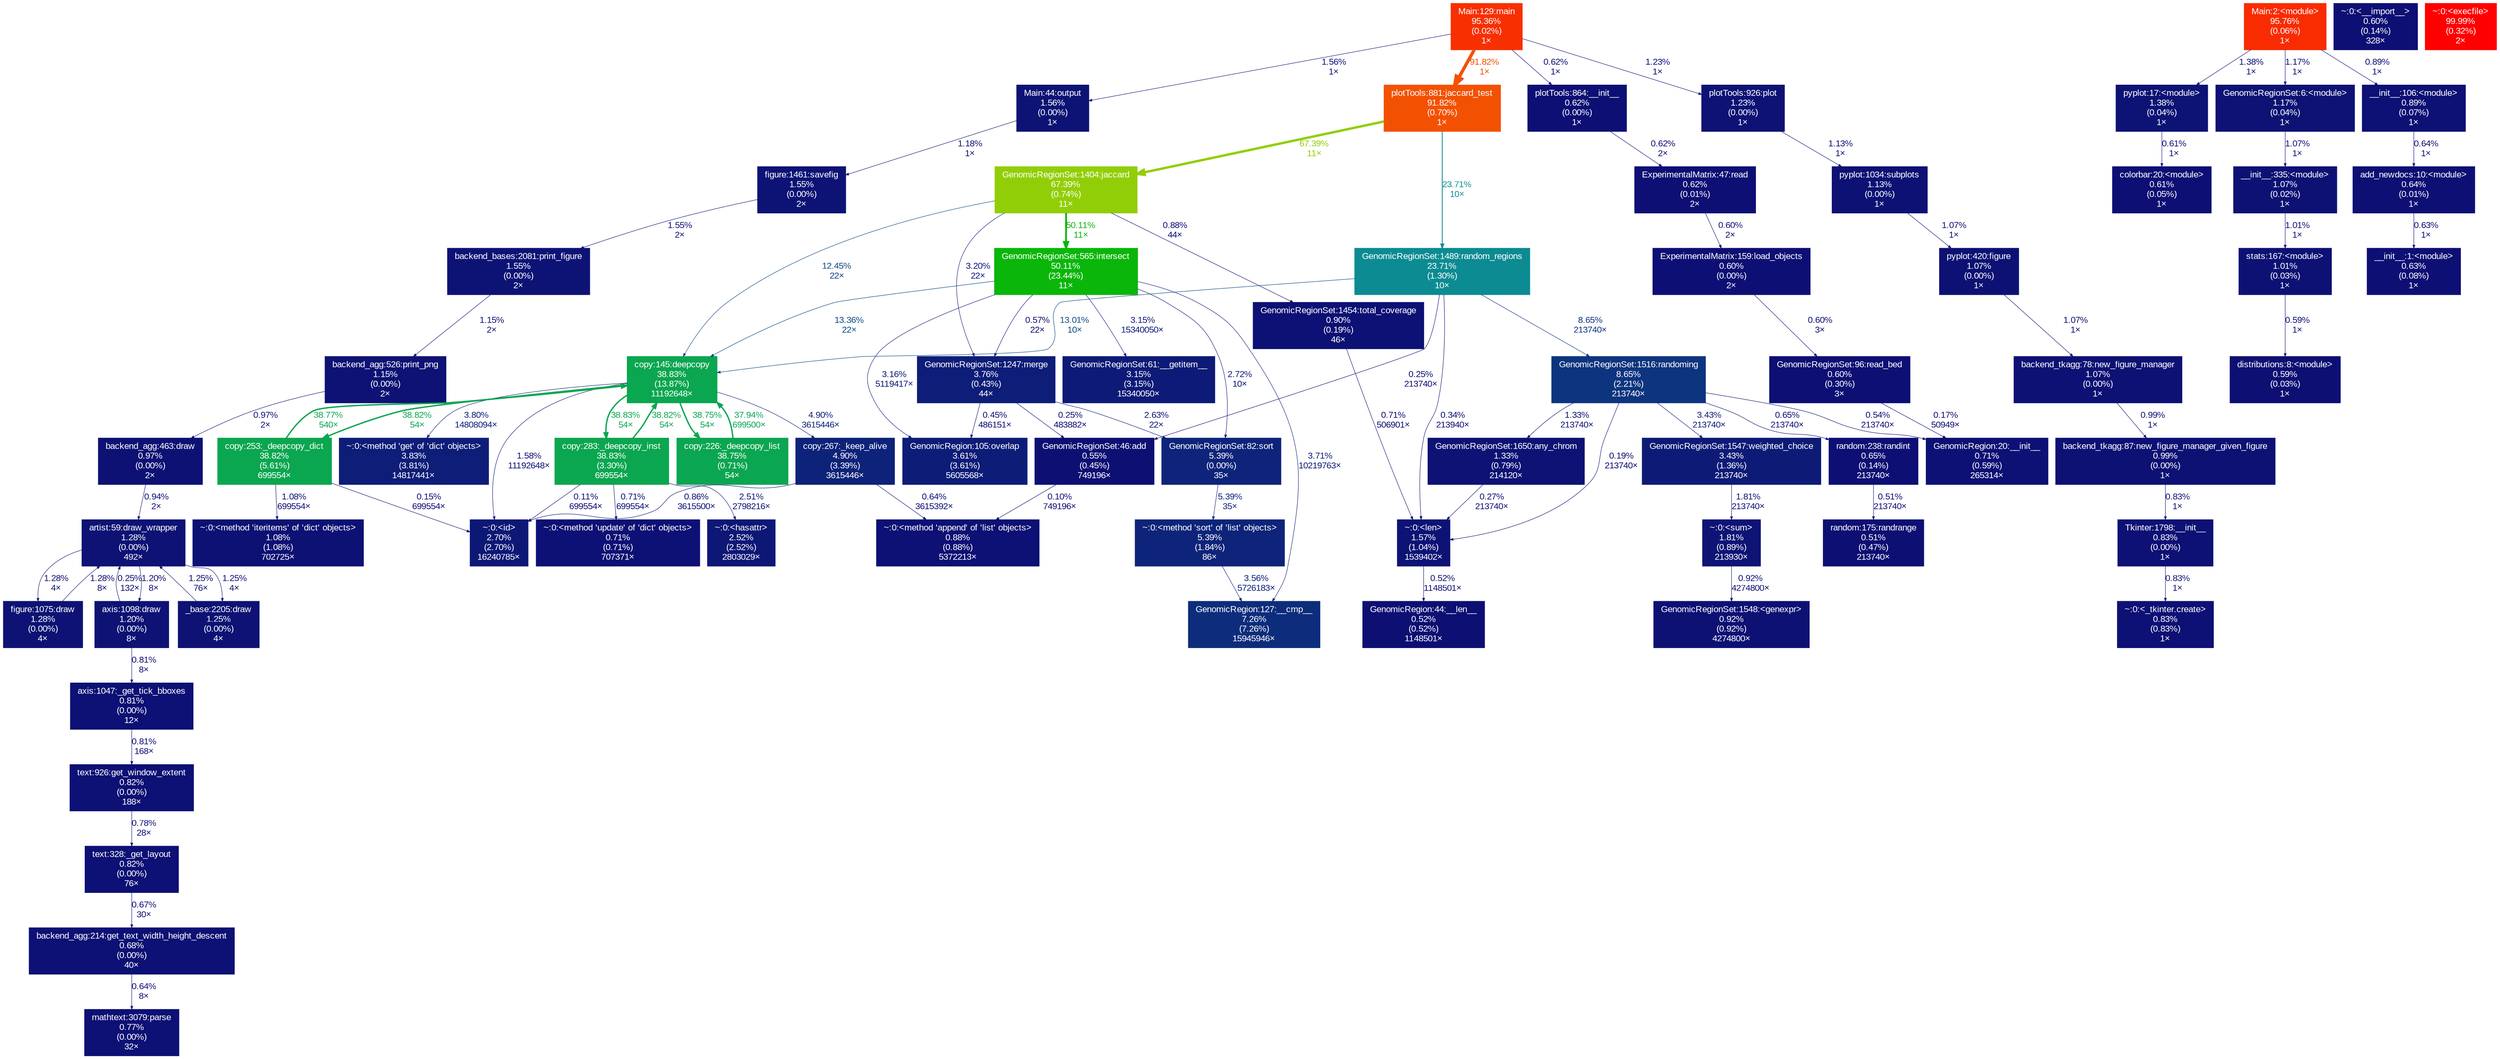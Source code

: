 digraph {
	graph [fontname=Arial, nodesep=0.125, ranksep=0.25];
	node [fontcolor=white, fontname=Arial, height=0, shape=box, style=filled, width=0];
	edge [fontname=Arial];
	53 [color="#0d1375", fontcolor="#ffffff", fontsize="10.00", label="backend_bases:2081:print_figure\n1.55%\n(0.00%)\n2×", tooltip="/usr/lib/python2.7/dist-packages/matplotlib/backend_bases.py"];
	53 -> 2654 [arrowsize="0.35", color="#0d1274", fontcolor="#0d1274", fontsize="10.00", label="1.15%\n2×", labeldistance="0.50", penwidth="0.50"];
	69 [color="#f92b01", fontcolor="#ffffff", fontsize="10.00", label="Main:2:<module>\n95.76%\n(0.06%)\n1×", tooltip="/home/laneskij/reg-gen/rgt/viz/Main.py"];
	69 -> 88 [arrowsize="0.35", color="#0d1275", fontcolor="#0d1275", fontsize="10.00", label="1.38%\n1×", labeldistance="0.50", penwidth="0.50"];
	69 -> 475 [arrowsize="0.35", color="#0d1274", fontcolor="#0d1274", fontsize="10.00", label="1.17%\n1×", labeldistance="0.50", penwidth="0.50"];
	69 -> 1295 [arrowsize="0.35", color="#0d1074", fontcolor="#0d1074", fontsize="10.00", label="0.89%\n1×", labeldistance="0.50", penwidth="0.50"];
	88 [color="#0d1275", fontcolor="#ffffff", fontsize="10.00", label="pyplot:17:<module>\n1.38%\n(0.04%)\n1×", tooltip="/usr/lib/python2.7/dist-packages/matplotlib/pyplot.py"];
	88 -> 286 [arrowsize="0.35", color="#0d0f74", fontcolor="#0d0f74", fontsize="10.00", label="0.61%\n1×", labeldistance="0.50", penwidth="0.50"];
	233 [color="#0d0f74", fontcolor="#ffffff", fontsize="10.00", label="~:0:<__import__>\n0.60%\n(0.14%)\n328×", tooltip="~"];
	255 [color="#92ce07", fontcolor="#ffffff", fontsize="10.00", label="GenomicRegionSet:1404:jaccard\n67.39%\n(0.74%)\n11×", tooltip="/usr/local/lib/python2.7/dist-packages/RGT-0.0.1-py2.7-linux-x86_64.egg/rgt/GenomicRegionSet.py"];
	255 -> 274 [arrowsize="0.71", color="#0ab60a", fontcolor="#0ab60a", fontsize="10.00", label="50.11%\n11×", labeldistance="2.00", penwidth="2.00"];
	255 -> 282 [arrowsize="0.35", color="#0d1a77", fontcolor="#0d1a77", fontsize="10.00", label="3.20%\n22×", labeldistance="0.50", penwidth="0.50"];
	255 -> 803 [arrowsize="0.35", color="#0d4783", fontcolor="#0d4783", fontsize="10.00", label="12.45%\n22×", labeldistance="0.50", penwidth="0.50"];
	255 -> 1734 [arrowsize="0.35", color="#0d1074", fontcolor="#0d1074", fontsize="10.00", label="0.88%\n44×", labeldistance="0.50", penwidth="0.50"];
	256 [color="#f35102", fontcolor="#ffffff", fontsize="10.00", label="plotTools:881:jaccard_test\n91.82%\n(0.70%)\n1×", tooltip="/home/laneskij/reg-gen/rgt/viz/plotTools.py"];
	256 -> 255 [arrowsize="0.82", color="#92ce07", fontcolor="#92ce07", fontsize="10.00", label="67.39%\n11×", labeldistance="2.70", penwidth="2.70"];
	256 -> 1766 [arrowsize="0.49", color="#0c8b92", fontcolor="#0c8b92", fontsize="10.00", label="23.71%\n10×", labeldistance="0.95", penwidth="0.95"];
	269 [color="#0d1074", fontcolor="#ffffff", fontsize="10.00", label="text:328:_get_layout\n0.82%\n(0.00%)\n76×", tooltip="/usr/lib/python2.7/dist-packages/matplotlib/text.py"];
	269 -> 2184 [arrowsize="0.35", color="#0d1074", fontcolor="#0d1074", fontsize="10.00", label="0.67%\n30×", labeldistance="0.50", penwidth="0.50"];
	274 [color="#0ab60a", fontcolor="#ffffff", fontsize="10.00", label="GenomicRegionSet:565:intersect\n50.11%\n(23.44%)\n11×", tooltip="/usr/local/lib/python2.7/dist-packages/RGT-0.0.1-py2.7-linux-x86_64.egg/rgt/GenomicRegionSet.py"];
	274 -> 282 [arrowsize="0.35", color="#0d0f73", fontcolor="#0d0f73", fontsize="10.00", label="0.57%\n22×", labeldistance="0.50", penwidth="0.50"];
	274 -> 803 [arrowsize="0.37", color="#0d4c84", fontcolor="#0d4c84", fontsize="10.00", label="13.36%\n22×", labeldistance="0.53", penwidth="0.53"];
	274 -> 1780 [arrowsize="0.35", color="#0d1876", fontcolor="#0d1876", fontsize="10.00", label="2.72%\n10×", labeldistance="0.50", penwidth="0.50"];
	274 -> 2950 [arrowsize="0.35", color="#0d1d77", fontcolor="#0d1d77", fontsize="10.00", label="3.71%\n10219763×", labeldistance="0.50", penwidth="0.50"];
	274 -> 3987 [arrowsize="0.35", color="#0d1a77", fontcolor="#0d1a77", fontsize="10.00", label="3.16%\n5119417×", labeldistance="0.50", penwidth="0.50"];
	274 -> 4241 [arrowsize="0.35", color="#0d1a77", fontcolor="#0d1a77", fontsize="10.00", label="3.15%\n15340050×", labeldistance="0.50", penwidth="0.50"];
	282 [color="#0d1d78", fontcolor="#ffffff", fontsize="10.00", label="GenomicRegionSet:1247:merge\n3.76%\n(0.43%)\n44×", tooltip="/usr/local/lib/python2.7/dist-packages/RGT-0.0.1-py2.7-linux-x86_64.egg/rgt/GenomicRegionSet.py"];
	282 -> 1780 [arrowsize="0.35", color="#0d1876", fontcolor="#0d1876", fontsize="10.00", label="2.63%\n22×", labeldistance="0.50", penwidth="0.50"];
	282 -> 2975 [arrowsize="0.35", color="#0d0e73", fontcolor="#0d0e73", fontsize="10.00", label="0.25%\n483882×", labeldistance="0.50", penwidth="0.50"];
	282 -> 3987 [arrowsize="0.35", color="#0d0f73", fontcolor="#0d0f73", fontsize="10.00", label="0.45%\n486151×", labeldistance="0.50", penwidth="0.50"];
	286 [color="#0d0f74", fontcolor="#ffffff", fontsize="10.00", label="colorbar:20:<module>\n0.61%\n(0.05%)\n1×", tooltip="/usr/lib/python2.7/dist-packages/matplotlib/colorbar.py"];
	349 [color="#0d1174", fontcolor="#ffffff", fontsize="10.00", label="backend_tkagg:87:new_figure_manager_given_figure\n0.99%\n(0.00%)\n1×", tooltip="/usr/lib/python2.7/dist-packages/matplotlib/backends/backend_tkagg.py"];
	349 -> 2291 [arrowsize="0.35", color="#0d1074", fontcolor="#0d1074", fontsize="10.00", label="0.83%\n1×", labeldistance="0.50", penwidth="0.50"];
	353 [color="#0d1375", fontcolor="#ffffff", fontsize="10.00", label="Main:44:output\n1.56%\n(0.00%)\n1×", tooltip="/home/laneskij/reg-gen/rgt/viz/Main.py"];
	353 -> 1892 [arrowsize="0.35", color="#0d1274", fontcolor="#0d1274", fontsize="10.00", label="1.18%\n1×", labeldistance="0.50", penwidth="0.50"];
	362 [color="#f82f01", fontcolor="#ffffff", fontsize="10.00", label="Main:129:main\n95.36%\n(0.02%)\n1×", tooltip="/home/laneskij/reg-gen/rgt/viz/Main.py"];
	362 -> 256 [arrowsize="0.96", color="#f35102", fontcolor="#f35102", fontsize="10.00", label="91.82%\n1×", labeldistance="3.67", penwidth="3.67"];
	362 -> 353 [arrowsize="0.35", color="#0d1375", fontcolor="#0d1375", fontsize="10.00", label="1.56%\n1×", labeldistance="0.50", penwidth="0.50"];
	362 -> 491 [arrowsize="0.35", color="#0d1274", fontcolor="#0d1274", fontsize="10.00", label="1.23%\n1×", labeldistance="0.50", penwidth="0.50"];
	362 -> 1036 [arrowsize="0.35", color="#0d0f74", fontcolor="#0d0f74", fontsize="10.00", label="0.62%\n1×", labeldistance="0.50", penwidth="0.50"];
	383 [color="#0d1074", fontcolor="#ffffff", fontsize="10.00", label="text:926:get_window_extent\n0.82%\n(0.00%)\n188×", tooltip="/usr/lib/python2.7/dist-packages/matplotlib/text.py"];
	383 -> 269 [arrowsize="0.35", color="#0d1074", fontcolor="#0d1074", fontsize="10.00", label="0.78%\n28×", labeldistance="0.50", penwidth="0.50"];
	418 [color="#0d1174", fontcolor="#ffffff", fontsize="10.00", label="__init__:335:<module>\n1.07%\n(0.02%)\n1×", tooltip="/usr/lib/python2.7/dist-packages/scipy/stats/__init__.py"];
	418 -> 467 [arrowsize="0.35", color="#0d1174", fontcolor="#0d1174", fontsize="10.00", label="1.01%\n1×", labeldistance="0.50", penwidth="0.50"];
	462 [color="#0d0f73", fontcolor="#ffffff", fontsize="10.00", label="distributions:8:<module>\n0.59%\n(0.03%)\n1×", tooltip="/usr/lib/python2.7/dist-packages/scipy/stats/distributions.py"];
	467 [color="#0d1174", fontcolor="#ffffff", fontsize="10.00", label="stats:167:<module>\n1.01%\n(0.03%)\n1×", tooltip="/usr/lib/python2.7/dist-packages/scipy/stats/stats.py"];
	467 -> 462 [arrowsize="0.35", color="#0d0f73", fontcolor="#0d0f73", fontsize="10.00", label="0.59%\n1×", labeldistance="0.50", penwidth="0.50"];
	475 [color="#0d1274", fontcolor="#ffffff", fontsize="10.00", label="GenomicRegionSet:6:<module>\n1.17%\n(0.04%)\n1×", tooltip="/usr/local/lib/python2.7/dist-packages/RGT-0.0.1-py2.7-linux-x86_64.egg/rgt/GenomicRegionSet.py"];
	475 -> 418 [arrowsize="0.35", color="#0d1174", fontcolor="#0d1174", fontsize="10.00", label="1.07%\n1×", labeldistance="0.50", penwidth="0.50"];
	491 [color="#0d1274", fontcolor="#ffffff", fontsize="10.00", label="plotTools:926:plot\n1.23%\n(0.00%)\n1×", tooltip="/home/laneskij/reg-gen/rgt/viz/plotTools.py"];
	491 -> 635 [arrowsize="0.35", color="#0d1174", fontcolor="#0d1174", fontsize="10.00", label="1.13%\n1×", labeldistance="0.50", penwidth="0.50"];
	572 [color="#0d1375", fontcolor="#ffffff", fontsize="10.00", label="~:0:<len>\n1.57%\n(1.04%)\n1539402×", tooltip="~"];
	572 -> 1589 [arrowsize="0.35", color="#0d0f73", fontcolor="#0d0f73", fontsize="10.00", label="0.52%\n1148501×", labeldistance="0.50", penwidth="0.50"];
	584 [color="#0d0f74", fontcolor="#ffffff", fontsize="10.00", label="__init__:1:<module>\n0.63%\n(0.08%)\n1×", tooltip="/usr/lib/python2.7/dist-packages/numpy/lib/__init__.py"];
	635 [color="#0d1174", fontcolor="#ffffff", fontsize="10.00", label="pyplot:1034:subplots\n1.13%\n(0.00%)\n1×", tooltip="/usr/lib/python2.7/dist-packages/matplotlib/pyplot.py"];
	635 -> 1722 [arrowsize="0.35", color="#0d1174", fontcolor="#0d1174", fontsize="10.00", label="1.07%\n1×", labeldistance="0.50", penwidth="0.50"];
	693 [color="#0d1274", fontcolor="#ffffff", fontsize="10.00", label="figure:1075:draw\n1.28%\n(0.00%)\n4×", tooltip="/usr/lib/python2.7/dist-packages/matplotlib/figure.py"];
	693 -> 1585 [arrowsize="0.35", color="#0d1274", fontcolor="#0d1274", fontsize="10.00", label="1.28%\n8×", labeldistance="0.50", penwidth="0.50"];
	795 [color="#0d1876", fontcolor="#ffffff", fontsize="10.00", label="~:0:<id>\n2.70%\n(2.70%)\n16240785×", tooltip="~"];
	798 [color="#0d2279", fontcolor="#ffffff", fontsize="10.00", label="copy:267:_keep_alive\n4.90%\n(3.39%)\n3615446×", tooltip="/usr/lib/python2.7/copy.py"];
	798 -> 795 [arrowsize="0.35", color="#0d1074", fontcolor="#0d1074", fontsize="10.00", label="0.86%\n3615500×", labeldistance="0.50", penwidth="0.50"];
	798 -> 4276 [arrowsize="0.35", color="#0d0f74", fontcolor="#0d0f74", fontsize="10.00", label="0.64%\n3615392×", labeldistance="0.50", penwidth="0.50"];
	801 [color="#0ba651", fontcolor="#ffffff", fontsize="10.00", label="copy:226:_deepcopy_list\n38.75%\n(0.71%)\n54×", tooltip="/usr/lib/python2.7/copy.py"];
	801 -> 803 [arrowsize="0.62", color="#0ba555", fontcolor="#0ba555", fontsize="10.00", label="37.94%\n699500×", labeldistance="1.52", penwidth="1.52"];
	803 [color="#0ba650", fontcolor="#ffffff", fontsize="10.00", label="copy:145:deepcopy\n38.83%\n(13.87%)\n11192648×", tooltip="/usr/lib/python2.7/copy.py"];
	803 -> 795 [arrowsize="0.35", color="#0d1375", fontcolor="#0d1375", fontsize="10.00", label="1.58%\n11192648×", labeldistance="0.50", penwidth="0.50"];
	803 -> 798 [arrowsize="0.35", color="#0d2279", fontcolor="#0d2279", fontsize="10.00", label="4.90%\n3615446×", labeldistance="0.50", penwidth="0.50"];
	803 -> 801 [arrowsize="0.62", color="#0ba651", fontcolor="#0ba651", fontsize="10.00", label="38.75%\n54×", labeldistance="1.55", penwidth="1.55"];
	803 -> 804 [arrowsize="0.62", color="#0ba650", fontcolor="#0ba650", fontsize="10.00", label="38.82%\n54×", labeldistance="1.55", penwidth="1.55"];
	803 -> 806 [arrowsize="0.62", color="#0ba650", fontcolor="#0ba650", fontsize="10.00", label="38.83%\n54×", labeldistance="1.55", penwidth="1.55"];
	803 -> 3983 [arrowsize="0.35", color="#0d1d78", fontcolor="#0d1d78", fontsize="10.00", label="3.80%\n14808094×", labeldistance="0.50", penwidth="0.50"];
	804 [color="#0ba650", fontcolor="#ffffff", fontsize="10.00", label="copy:253:_deepcopy_dict\n38.82%\n(5.61%)\n699554×", tooltip="/usr/lib/python2.7/copy.py"];
	804 -> 795 [arrowsize="0.35", color="#0d0d73", fontcolor="#0d0d73", fontsize="10.00", label="0.15%\n699554×", labeldistance="0.50", penwidth="0.50"];
	804 -> 803 [arrowsize="0.62", color="#0ba651", fontcolor="#0ba651", fontsize="10.00", label="38.77%\n540×", labeldistance="1.55", penwidth="1.55"];
	804 -> 4287 [arrowsize="0.35", color="#0d1174", fontcolor="#0d1174", fontsize="10.00", label="1.08%\n699554×", labeldistance="0.50", penwidth="0.50"];
	806 [color="#0ba650", fontcolor="#ffffff", fontsize="10.00", label="copy:283:_deepcopy_inst\n38.83%\n(3.30%)\n699554×", tooltip="/usr/lib/python2.7/copy.py"];
	806 -> 795 [arrowsize="0.35", color="#0d0d73", fontcolor="#0d0d73", fontsize="10.00", label="0.11%\n699554×", labeldistance="0.50", penwidth="0.50"];
	806 -> 803 [arrowsize="0.62", color="#0ba650", fontcolor="#0ba650", fontsize="10.00", label="38.82%\n54×", labeldistance="1.55", penwidth="1.55"];
	806 -> 2072 [arrowsize="0.35", color="#0d1776", fontcolor="#0d1776", fontsize="10.00", label="2.51%\n2798216×", labeldistance="0.50", penwidth="0.50"];
	806 -> 4220 [arrowsize="0.35", color="#0d1074", fontcolor="#0d1074", fontsize="10.00", label="0.71%\n699554×", labeldistance="0.50", penwidth="0.50"];
	855 [color="#0d0f74", fontcolor="#ffffff", fontsize="10.00", label="ExperimentalMatrix:47:read\n0.62%\n(0.01%)\n2×", tooltip="/usr/local/lib/python2.7/dist-packages/RGT-0.0.1-py2.7-linux-x86_64.egg/rgt/ExperimentalMatrix.py"];
	855 -> 2424 [arrowsize="0.35", color="#0d0f74", fontcolor="#0d0f74", fontsize="10.00", label="0.60%\n2×", labeldistance="0.50", penwidth="0.50"];
	862 [color="#0d0f74", fontcolor="#ffffff", fontsize="10.00", label="GenomicRegionSet:96:read_bed\n0.60%\n(0.30%)\n3×", tooltip="/usr/local/lib/python2.7/dist-packages/RGT-0.0.1-py2.7-linux-x86_64.egg/rgt/GenomicRegionSet.py"];
	862 -> 1217 [arrowsize="0.35", color="#0d0d73", fontcolor="#0d0d73", fontsize="10.00", label="0.17%\n50949×", labeldistance="0.50", penwidth="0.50"];
	1036 [color="#0d0f74", fontcolor="#ffffff", fontsize="10.00", label="plotTools:864:__init__\n0.62%\n(0.00%)\n1×", tooltip="/home/laneskij/reg-gen/rgt/viz/plotTools.py"];
	1036 -> 855 [arrowsize="0.35", color="#0d0f74", fontcolor="#0d0f74", fontsize="10.00", label="0.62%\n2×", labeldistance="0.50", penwidth="0.50"];
	1217 [color="#0d1074", fontcolor="#ffffff", fontsize="10.00", label="GenomicRegion:20:__init__\n0.71%\n(0.59%)\n265314×", tooltip="/usr/local/lib/python2.7/dist-packages/RGT-0.0.1-py2.7-linux-x86_64.egg/rgt/GenomicRegion.py"];
	1294 [color="#0d0f74", fontcolor="#ffffff", fontsize="10.00", label="add_newdocs:10:<module>\n0.64%\n(0.01%)\n1×", tooltip="/usr/lib/python2.7/dist-packages/numpy/add_newdocs.py"];
	1294 -> 584 [arrowsize="0.35", color="#0d0f74", fontcolor="#0d0f74", fontsize="10.00", label="0.63%\n1×", labeldistance="0.50", penwidth="0.50"];
	1295 [color="#0d1074", fontcolor="#ffffff", fontsize="10.00", label="__init__:106:<module>\n0.89%\n(0.07%)\n1×", tooltip="/usr/lib/python2.7/dist-packages/numpy/__init__.py"];
	1295 -> 1294 [arrowsize="0.35", color="#0d0f74", fontcolor="#0d0f74", fontsize="10.00", label="0.64%\n1×", labeldistance="0.50", penwidth="0.50"];
	1425 [color="#0d1274", fontcolor="#ffffff", fontsize="10.00", label="axis:1098:draw\n1.20%\n(0.00%)\n8×", tooltip="/usr/lib/python2.7/dist-packages/matplotlib/axis.py"];
	1425 -> 1585 [arrowsize="0.35", color="#0d0e73", fontcolor="#0d0e73", fontsize="10.00", label="0.25%\n132×", labeldistance="0.50", penwidth="0.50"];
	1425 -> 4168 [arrowsize="0.35", color="#0d1074", fontcolor="#0d1074", fontsize="10.00", label="0.81%\n8×", labeldistance="0.50", penwidth="0.50"];
	1450 [color="#0d1074", fontcolor="#ffffff", fontsize="10.00", label="mathtext:3079:parse\n0.77%\n(0.00%)\n32×", tooltip="/usr/lib/python2.7/dist-packages/matplotlib/mathtext.py"];
	1511 [color="#0d1274", fontcolor="#ffffff", fontsize="10.00", label="_base:2205:draw\n1.25%\n(0.00%)\n4×", tooltip="/usr/lib/python2.7/dist-packages/matplotlib/axes/_base.py"];
	1511 -> 1585 [arrowsize="0.35", color="#0d1274", fontcolor="#0d1274", fontsize="10.00", label="1.25%\n76×", labeldistance="0.50", penwidth="0.50"];
	1585 [color="#0d1274", fontcolor="#ffffff", fontsize="10.00", label="artist:59:draw_wrapper\n1.28%\n(0.00%)\n492×", tooltip="/usr/lib/python2.7/dist-packages/matplotlib/artist.py"];
	1585 -> 693 [arrowsize="0.35", color="#0d1274", fontcolor="#0d1274", fontsize="10.00", label="1.28%\n4×", labeldistance="0.50", penwidth="0.50"];
	1585 -> 1425 [arrowsize="0.35", color="#0d1274", fontcolor="#0d1274", fontsize="10.00", label="1.20%\n8×", labeldistance="0.50", penwidth="0.50"];
	1585 -> 1511 [arrowsize="0.35", color="#0d1274", fontcolor="#0d1274", fontsize="10.00", label="1.25%\n4×", labeldistance="0.50", penwidth="0.50"];
	1589 [color="#0d0f73", fontcolor="#ffffff", fontsize="10.00", label="GenomicRegion:44:__len__\n0.52%\n(0.52%)\n1148501×", tooltip="/usr/local/lib/python2.7/dist-packages/RGT-0.0.1-py2.7-linux-x86_64.egg/rgt/GenomicRegion.py"];
	1622 [color="#0d1174", fontcolor="#ffffff", fontsize="10.00", label="GenomicRegionSet:1548:<genexpr>\n0.92%\n(0.92%)\n4274800×", tooltip="/usr/local/lib/python2.7/dist-packages/RGT-0.0.1-py2.7-linux-x86_64.egg/rgt/GenomicRegionSet.py"];
	1623 [color="#0d1475", fontcolor="#ffffff", fontsize="10.00", label="~:0:<sum>\n1.81%\n(0.89%)\n213930×", tooltip="~"];
	1623 -> 1622 [arrowsize="0.35", color="#0d1174", fontcolor="#0d1174", fontsize="10.00", label="0.92%\n4274800×", labeldistance="0.50", penwidth="0.50"];
	1697 [color="#0d1274", fontcolor="#ffffff", fontsize="10.00", label="GenomicRegionSet:1650:any_chrom\n1.33%\n(0.79%)\n214120×", tooltip="/usr/local/lib/python2.7/dist-packages/RGT-0.0.1-py2.7-linux-x86_64.egg/rgt/GenomicRegionSet.py"];
	1697 -> 572 [arrowsize="0.35", color="#0d0e73", fontcolor="#0d0e73", fontsize="10.00", label="0.27%\n213740×", labeldistance="0.50", penwidth="0.50"];
	1722 [color="#0d1174", fontcolor="#ffffff", fontsize="10.00", label="pyplot:420:figure\n1.07%\n(0.00%)\n1×", tooltip="/usr/lib/python2.7/dist-packages/matplotlib/pyplot.py"];
	1722 -> 1988 [arrowsize="0.35", color="#0d1174", fontcolor="#0d1174", fontsize="10.00", label="1.07%\n1×", labeldistance="0.50", penwidth="0.50"];
	1734 [color="#0d1074", fontcolor="#ffffff", fontsize="10.00", label="GenomicRegionSet:1454:total_coverage\n0.90%\n(0.19%)\n46×", tooltip="/usr/local/lib/python2.7/dist-packages/RGT-0.0.1-py2.7-linux-x86_64.egg/rgt/GenomicRegionSet.py"];
	1734 -> 572 [arrowsize="0.35", color="#0d1074", fontcolor="#0d1074", fontsize="10.00", label="0.71%\n506901×", labeldistance="0.50", penwidth="0.50"];
	1750 [color="#0d347e", fontcolor="#ffffff", fontsize="10.00", label="GenomicRegionSet:1516:randoming\n8.65%\n(2.21%)\n213740×", tooltip="/usr/local/lib/python2.7/dist-packages/RGT-0.0.1-py2.7-linux-x86_64.egg/rgt/GenomicRegionSet.py"];
	1750 -> 572 [arrowsize="0.35", color="#0d0e73", fontcolor="#0d0e73", fontsize="10.00", label="0.19%\n213740×", labeldistance="0.50", penwidth="0.50"];
	1750 -> 1217 [arrowsize="0.35", color="#0d0f73", fontcolor="#0d0f73", fontsize="10.00", label="0.54%\n213740×", labeldistance="0.50", penwidth="0.50"];
	1750 -> 1697 [arrowsize="0.35", color="#0d1274", fontcolor="#0d1274", fontsize="10.00", label="1.33%\n213740×", labeldistance="0.50", penwidth="0.50"];
	1750 -> 2434 [arrowsize="0.35", color="#0d1b77", fontcolor="#0d1b77", fontsize="10.00", label="3.43%\n213740×", labeldistance="0.50", penwidth="0.50"];
	1750 -> 3647 [arrowsize="0.35", color="#0d0f74", fontcolor="#0d0f74", fontsize="10.00", label="0.65%\n213740×", labeldistance="0.50", penwidth="0.50"];
	1766 [color="#0c8b92", fontcolor="#ffffff", fontsize="10.00", label="GenomicRegionSet:1489:random_regions\n23.71%\n(1.30%)\n10×", tooltip="/usr/local/lib/python2.7/dist-packages/RGT-0.0.1-py2.7-linux-x86_64.egg/rgt/GenomicRegionSet.py"];
	1766 -> 572 [arrowsize="0.35", color="#0d0e73", fontcolor="#0d0e73", fontsize="10.00", label="0.34%\n213940×", labeldistance="0.50", penwidth="0.50"];
	1766 -> 803 [arrowsize="0.36", color="#0d4a84", fontcolor="#0d4a84", fontsize="10.00", label="13.01%\n10×", labeldistance="0.52", penwidth="0.52"];
	1766 -> 1750 [arrowsize="0.35", color="#0d347e", fontcolor="#0d347e", fontsize="10.00", label="8.65%\n213740×", labeldistance="0.50", penwidth="0.50"];
	1766 -> 2975 [arrowsize="0.35", color="#0d0e73", fontcolor="#0d0e73", fontsize="10.00", label="0.25%\n213740×", labeldistance="0.50", penwidth="0.50"];
	1776 [color="#0d247a", fontcolor="#ffffff", fontsize="10.00", label="~:0:<method 'sort' of 'list' objects>\n5.39%\n(1.84%)\n86×", tooltip="~"];
	1776 -> 2950 [arrowsize="0.35", color="#0d1c77", fontcolor="#0d1c77", fontsize="10.00", label="3.56%\n5726183×", labeldistance="0.50", penwidth="0.50"];
	1780 [color="#0d247a", fontcolor="#ffffff", fontsize="10.00", label="GenomicRegionSet:82:sort\n5.39%\n(0.00%)\n35×", tooltip="/usr/local/lib/python2.7/dist-packages/RGT-0.0.1-py2.7-linux-x86_64.egg/rgt/GenomicRegionSet.py"];
	1780 -> 1776 [arrowsize="0.35", color="#0d247a", fontcolor="#0d247a", fontsize="10.00", label="5.39%\n35×", labeldistance="0.50", penwidth="0.50"];
	1892 [color="#0d1375", fontcolor="#ffffff", fontsize="10.00", label="figure:1461:savefig\n1.55%\n(0.00%)\n2×", tooltip="/usr/lib/python2.7/dist-packages/matplotlib/figure.py"];
	1892 -> 53 [arrowsize="0.35", color="#0d1375", fontcolor="#0d1375", fontsize="10.00", label="1.55%\n2×", labeldistance="0.50", penwidth="0.50"];
	1988 [color="#0d1174", fontcolor="#ffffff", fontsize="10.00", label="backend_tkagg:78:new_figure_manager\n1.07%\n(0.00%)\n1×", tooltip="/usr/lib/python2.7/dist-packages/matplotlib/backends/backend_tkagg.py"];
	1988 -> 349 [arrowsize="0.35", color="#0d1174", fontcolor="#0d1174", fontsize="10.00", label="0.99%\n1×", labeldistance="0.50", penwidth="0.50"];
	2072 [color="#0d1776", fontcolor="#ffffff", fontsize="10.00", label="~:0:<hasattr>\n2.52%\n(2.52%)\n2803029×", tooltip="~"];
	2184 [color="#0d1074", fontcolor="#ffffff", fontsize="10.00", label="backend_agg:214:get_text_width_height_descent\n0.68%\n(0.00%)\n40×", tooltip="/usr/lib/python2.7/dist-packages/matplotlib/backends/backend_agg.py"];
	2184 -> 1450 [arrowsize="0.35", color="#0d0f74", fontcolor="#0d0f74", fontsize="10.00", label="0.64%\n8×", labeldistance="0.50", penwidth="0.50"];
	2291 [color="#0d1074", fontcolor="#ffffff", fontsize="10.00", label="Tkinter:1798:__init__\n0.83%\n(0.00%)\n1×", tooltip="/usr/lib/python2.7/lib-tk/Tkinter.py"];
	2291 -> 2430 [arrowsize="0.35", color="#0d1074", fontcolor="#0d1074", fontsize="10.00", label="0.83%\n1×", labeldistance="0.50", penwidth="0.50"];
	2424 [color="#0d0f74", fontcolor="#ffffff", fontsize="10.00", label="ExperimentalMatrix:159:load_objects\n0.60%\n(0.00%)\n2×", tooltip="/usr/local/lib/python2.7/dist-packages/RGT-0.0.1-py2.7-linux-x86_64.egg/rgt/ExperimentalMatrix.py"];
	2424 -> 862 [arrowsize="0.35", color="#0d0f74", fontcolor="#0d0f74", fontsize="10.00", label="0.60%\n3×", labeldistance="0.50", penwidth="0.50"];
	2430 [color="#0d1074", fontcolor="#ffffff", fontsize="10.00", label="~:0:<_tkinter.create>\n0.83%\n(0.83%)\n1×", tooltip="~"];
	2434 [color="#0d1b77", fontcolor="#ffffff", fontsize="10.00", label="GenomicRegionSet:1547:weighted_choice\n3.43%\n(1.36%)\n213740×", tooltip="/usr/local/lib/python2.7/dist-packages/RGT-0.0.1-py2.7-linux-x86_64.egg/rgt/GenomicRegionSet.py"];
	2434 -> 1623 [arrowsize="0.35", color="#0d1475", fontcolor="#0d1475", fontsize="10.00", label="1.81%\n213740×", labeldistance="0.50", penwidth="0.50"];
	2654 [color="#0d1274", fontcolor="#ffffff", fontsize="10.00", label="backend_agg:526:print_png\n1.15%\n(0.00%)\n2×", tooltip="/usr/lib/python2.7/dist-packages/matplotlib/backends/backend_agg.py"];
	2654 -> 2880 [arrowsize="0.35", color="#0d1174", fontcolor="#0d1174", fontsize="10.00", label="0.97%\n2×", labeldistance="0.50", penwidth="0.50"];
	2786 [color="#ff0000", fontcolor="#ffffff", fontsize="10.00", label="~:0:<execfile>\n99.99%\n(0.32%)\n2×", tooltip="~"];
	2880 [color="#0d1174", fontcolor="#ffffff", fontsize="10.00", label="backend_agg:463:draw\n0.97%\n(0.00%)\n2×", tooltip="/usr/lib/python2.7/dist-packages/matplotlib/backends/backend_agg.py"];
	2880 -> 1585 [arrowsize="0.35", color="#0d1174", fontcolor="#0d1174", fontsize="10.00", label="0.94%\n2×", labeldistance="0.50", penwidth="0.50"];
	2921 [color="#0d0f73", fontcolor="#ffffff", fontsize="10.00", label="random:175:randrange\n0.51%\n(0.47%)\n213740×", tooltip="/usr/lib/python2.7/random.py"];
	2950 [color="#0d2d7c", fontcolor="#ffffff", fontsize="10.00", label="GenomicRegion:127:__cmp__\n7.26%\n(7.26%)\n15945946×", tooltip="/usr/local/lib/python2.7/dist-packages/RGT-0.0.1-py2.7-linux-x86_64.egg/rgt/GenomicRegion.py"];
	2975 [color="#0d0f73", fontcolor="#ffffff", fontsize="10.00", label="GenomicRegionSet:46:add\n0.55%\n(0.45%)\n749196×", tooltip="/usr/local/lib/python2.7/dist-packages/RGT-0.0.1-py2.7-linux-x86_64.egg/rgt/GenomicRegionSet.py"];
	2975 -> 4276 [arrowsize="0.35", color="#0d0d73", fontcolor="#0d0d73", fontsize="10.00", label="0.10%\n749196×", labeldistance="0.50", penwidth="0.50"];
	3647 [color="#0d0f74", fontcolor="#ffffff", fontsize="10.00", label="random:238:randint\n0.65%\n(0.14%)\n213740×", tooltip="/usr/lib/python2.7/random.py"];
	3647 -> 2921 [arrowsize="0.35", color="#0d0f73", fontcolor="#0d0f73", fontsize="10.00", label="0.51%\n213740×", labeldistance="0.50", penwidth="0.50"];
	3983 [color="#0d1d78", fontcolor="#ffffff", fontsize="10.00", label="~:0:<method 'get' of 'dict' objects>\n3.83%\n(3.81%)\n14817441×", tooltip="~"];
	3987 [color="#0d1c77", fontcolor="#ffffff", fontsize="10.00", label="GenomicRegion:105:overlap\n3.61%\n(3.61%)\n5605568×", tooltip="/usr/local/lib/python2.7/dist-packages/RGT-0.0.1-py2.7-linux-x86_64.egg/rgt/GenomicRegion.py"];
	4168 [color="#0d1074", fontcolor="#ffffff", fontsize="10.00", label="axis:1047:_get_tick_bboxes\n0.81%\n(0.00%)\n12×", tooltip="/usr/lib/python2.7/dist-packages/matplotlib/axis.py"];
	4168 -> 383 [arrowsize="0.35", color="#0d1074", fontcolor="#0d1074", fontsize="10.00", label="0.81%\n168×", labeldistance="0.50", penwidth="0.50"];
	4220 [color="#0d1074", fontcolor="#ffffff", fontsize="10.00", label="~:0:<method 'update' of 'dict' objects>\n0.71%\n(0.71%)\n707371×", tooltip="~"];
	4241 [color="#0d1a77", fontcolor="#ffffff", fontsize="10.00", label="GenomicRegionSet:61:__getitem__\n3.15%\n(3.15%)\n15340050×", tooltip="/usr/local/lib/python2.7/dist-packages/RGT-0.0.1-py2.7-linux-x86_64.egg/rgt/GenomicRegionSet.py"];
	4276 [color="#0d1074", fontcolor="#ffffff", fontsize="10.00", label="~:0:<method 'append' of 'list' objects>\n0.88%\n(0.88%)\n5372213×", tooltip="~"];
	4287 [color="#0d1174", fontcolor="#ffffff", fontsize="10.00", label="~:0:<method 'iteritems' of 'dict' objects>\n1.08%\n(1.08%)\n702725×", tooltip="~"];
}

